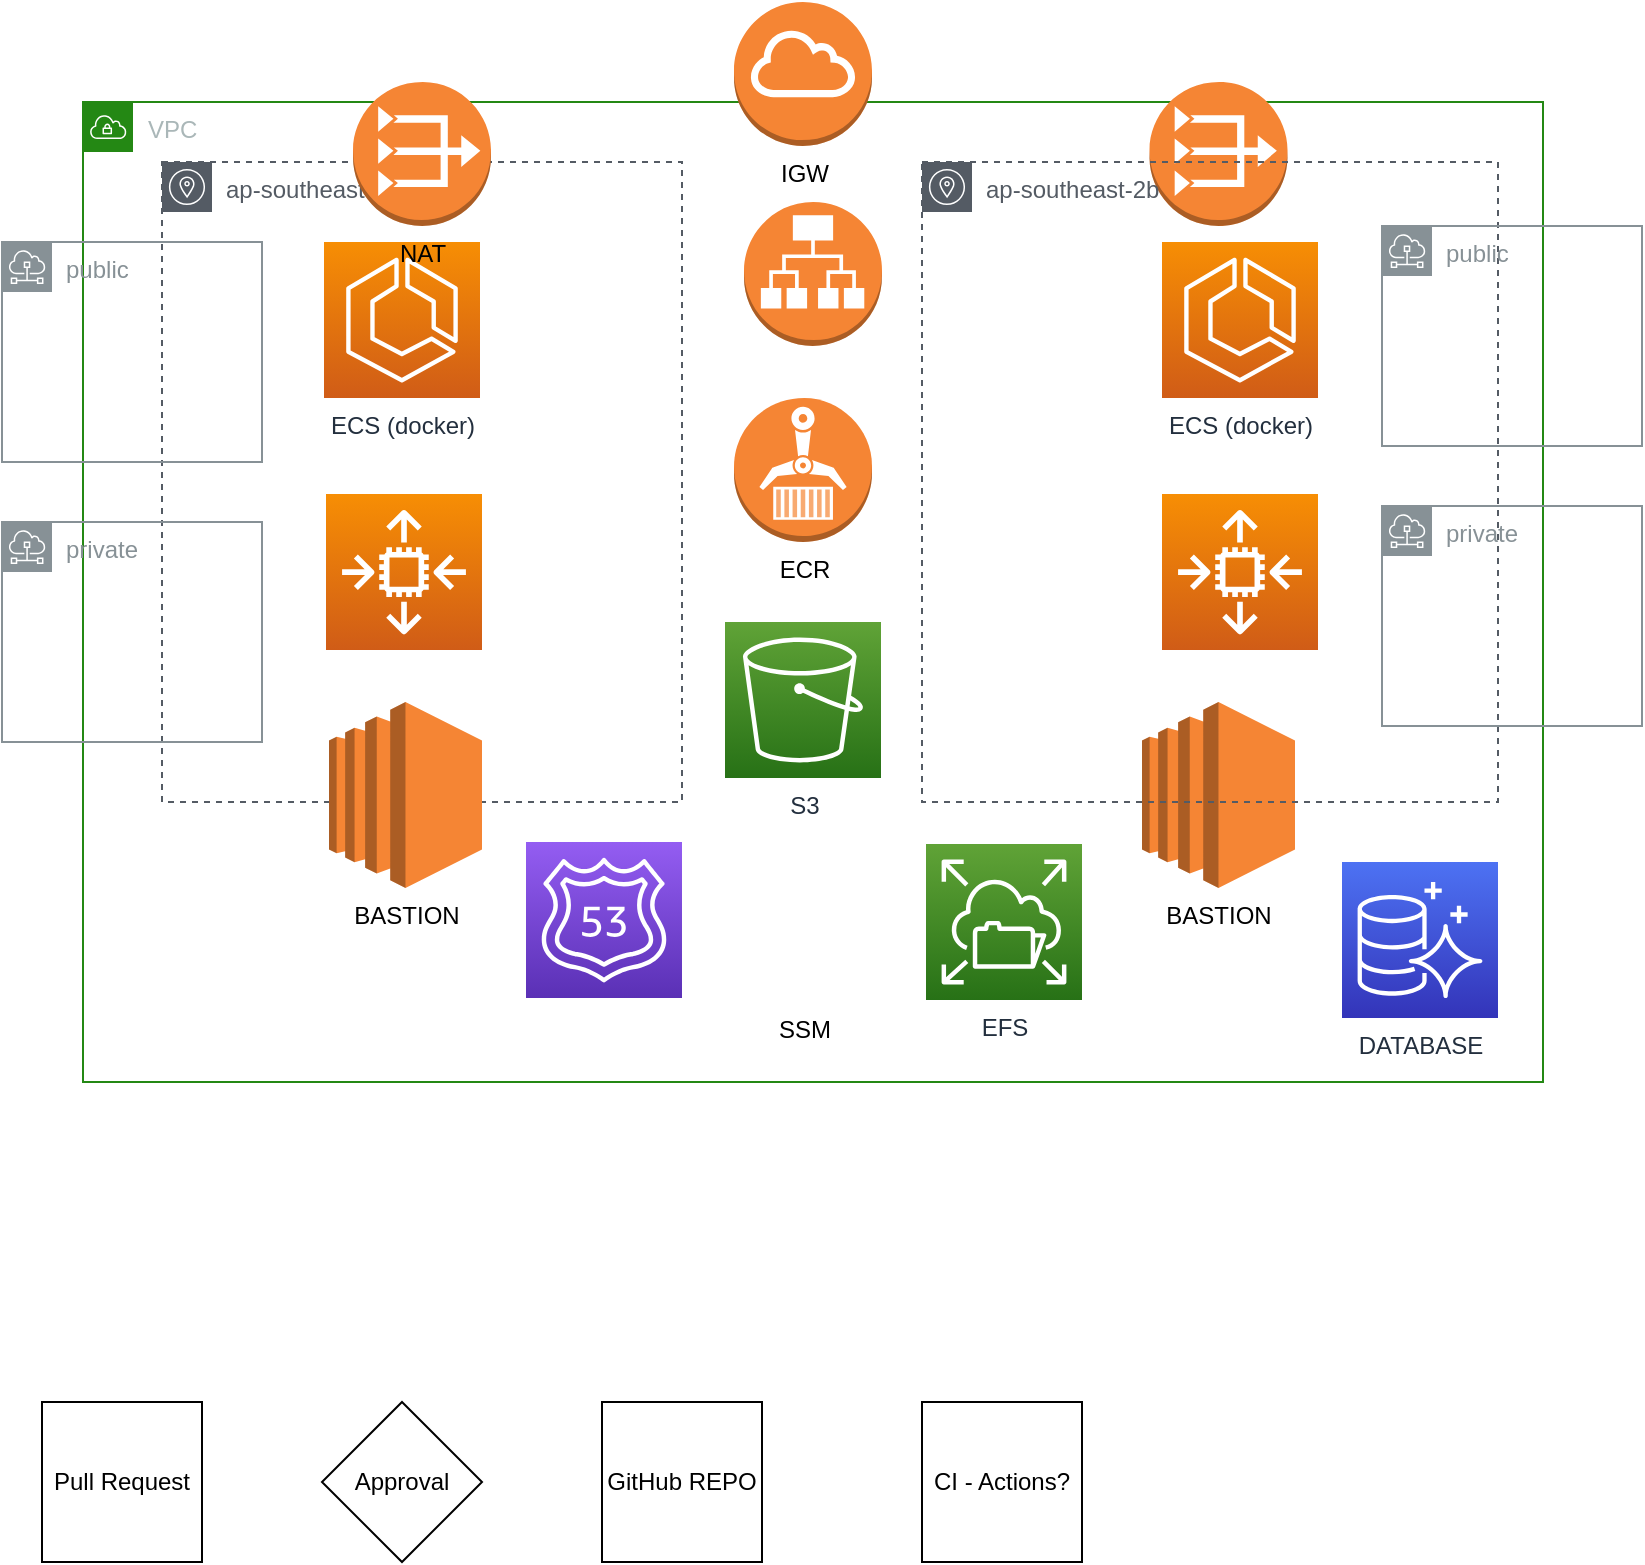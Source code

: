 <mxfile version="13.0.2"><diagram id="B0AT6qZYj2ZKtIrEnEHV" name="Page-1"><mxGraphModel dx="1426" dy="758" grid="1" gridSize="10" guides="1" tooltips="1" connect="1" arrows="1" fold="1" page="1" pageScale="1" pageWidth="850" pageHeight="1100" math="0" shadow="0"><root><mxCell id="0"/><mxCell id="1" parent="0"/><mxCell id="Rw5aXlaxWDGzH1G6Nnuj-2" value="S3" style="outlineConnect=0;fontColor=#232F3E;gradientColor=#60A337;gradientDirection=north;fillColor=#277116;strokeColor=#ffffff;dashed=0;verticalLabelPosition=bottom;verticalAlign=top;align=center;html=1;fontSize=12;fontStyle=0;aspect=fixed;shape=mxgraph.aws4.resourceIcon;resIcon=mxgraph.aws4.s3;" vertex="1" parent="1"><mxGeometry x="381.5" y="530" width="78" height="78" as="geometry"/></mxCell><mxCell id="Rw5aXlaxWDGzH1G6Nnuj-4" value="VPC" style="points=[[0,0],[0.25,0],[0.5,0],[0.75,0],[1,0],[1,0.25],[1,0.5],[1,0.75],[1,1],[0.75,1],[0.5,1],[0.25,1],[0,1],[0,0.75],[0,0.5],[0,0.25]];outlineConnect=0;gradientColor=none;html=1;whiteSpace=wrap;fontSize=12;fontStyle=0;shape=mxgraph.aws4.group;grIcon=mxgraph.aws4.group_vpc;strokeColor=#248814;fillColor=none;verticalAlign=top;align=left;spacingLeft=30;fontColor=#AAB7B8;dashed=0;" vertex="1" parent="1"><mxGeometry x="60.5" y="270" width="730" height="490" as="geometry"/></mxCell><mxCell id="Rw5aXlaxWDGzH1G6Nnuj-5" value="ap-southeast-2a" style="outlineConnect=0;gradientColor=none;html=1;whiteSpace=wrap;fontSize=12;fontStyle=0;shape=mxgraph.aws4.group;grIcon=mxgraph.aws4.group_availability_zone;strokeColor=#545B64;fillColor=none;verticalAlign=top;align=left;spacingLeft=30;fontColor=#545B64;dashed=1;" vertex="1" parent="1"><mxGeometry x="100" y="300" width="260" height="320" as="geometry"/></mxCell><mxCell id="Rw5aXlaxWDGzH1G6Nnuj-6" value="IGW" style="outlineConnect=0;dashed=0;verticalLabelPosition=bottom;verticalAlign=top;align=center;html=1;shape=mxgraph.aws3.internet_gateway;fillColor=#F58534;gradientColor=none;" vertex="1" parent="1"><mxGeometry x="386" y="220" width="69" height="72" as="geometry"/></mxCell><mxCell id="Rw5aXlaxWDGzH1G6Nnuj-7" value="DATABASE" style="outlineConnect=0;fontColor=#232F3E;gradientColor=#4D72F3;gradientDirection=north;fillColor=#3334B9;strokeColor=#ffffff;dashed=0;verticalLabelPosition=bottom;verticalAlign=top;align=center;html=1;fontSize=12;fontStyle=0;aspect=fixed;shape=mxgraph.aws4.resourceIcon;resIcon=mxgraph.aws4.aurora;" vertex="1" parent="1"><mxGeometry x="690" y="650" width="78" height="78" as="geometry"/></mxCell><mxCell id="Rw5aXlaxWDGzH1G6Nnuj-8" value="" style="outlineConnect=0;dashed=0;verticalLabelPosition=bottom;verticalAlign=top;align=center;html=1;shape=mxgraph.aws3.application_load_balancer;fillColor=#F58534;gradientColor=none;" vertex="1" parent="1"><mxGeometry x="391" y="320" width="69" height="72" as="geometry"/></mxCell><mxCell id="Rw5aXlaxWDGzH1G6Nnuj-9" value="ECR" style="outlineConnect=0;dashed=0;verticalLabelPosition=bottom;verticalAlign=top;align=center;html=1;shape=mxgraph.aws3.ecr;fillColor=#F58534;gradientColor=none;" vertex="1" parent="1"><mxGeometry x="386" y="418" width="69" height="72" as="geometry"/></mxCell><mxCell id="Rw5aXlaxWDGzH1G6Nnuj-10" value="" style="outlineConnect=0;fontColor=#232F3E;gradientColor=#F78E04;gradientDirection=north;fillColor=#D05C17;strokeColor=#ffffff;dashed=0;verticalLabelPosition=bottom;verticalAlign=top;align=center;html=1;fontSize=12;fontStyle=0;aspect=fixed;shape=mxgraph.aws4.resourceIcon;resIcon=mxgraph.aws4.auto_scaling2;" vertex="1" parent="1"><mxGeometry x="182" y="466" width="78" height="78" as="geometry"/></mxCell><mxCell id="Rw5aXlaxWDGzH1G6Nnuj-11" value="BASTION" style="outlineConnect=0;dashed=0;verticalLabelPosition=bottom;verticalAlign=top;align=center;html=1;shape=mxgraph.aws3.ec2;fillColor=#F58534;gradientColor=none;" vertex="1" parent="1"><mxGeometry x="590" y="570" width="76.5" height="93" as="geometry"/></mxCell><mxCell id="Rw5aXlaxWDGzH1G6Nnuj-12" value="NAT" style="outlineConnect=0;dashed=0;verticalLabelPosition=bottom;verticalAlign=top;align=center;html=1;shape=mxgraph.aws3.vpc_nat_gateway;fillColor=#F58534;gradientColor=none;" vertex="1" parent="1"><mxGeometry x="593.75" y="260" width="69" height="72" as="geometry"/></mxCell><mxCell id="Rw5aXlaxWDGzH1G6Nnuj-13" value="SSM" style="shape=image;html=1;verticalAlign=top;verticalLabelPosition=bottom;labelBackgroundColor=#ffffff;imageAspect=0;aspect=fixed;image=https://cdn2.iconfinder.com/data/icons/circle-icons-1/64/locked-128.png" vertex="1" parent="1"><mxGeometry x="380.5" y="640" width="80" height="80" as="geometry"/></mxCell><mxCell id="Rw5aXlaxWDGzH1G6Nnuj-14" value="GitHub REPO" style="whiteSpace=wrap;html=1;aspect=fixed;" vertex="1" parent="1"><mxGeometry x="320" y="920" width="80" height="80" as="geometry"/></mxCell><mxCell id="Rw5aXlaxWDGzH1G6Nnuj-15" value="CI - Actions?" style="whiteSpace=wrap;html=1;aspect=fixed;" vertex="1" parent="1"><mxGeometry x="480" y="920" width="80" height="80" as="geometry"/></mxCell><mxCell id="Rw5aXlaxWDGzH1G6Nnuj-17" value="Approval" style="rhombus;whiteSpace=wrap;html=1;" vertex="1" parent="1"><mxGeometry x="180" y="920" width="80" height="80" as="geometry"/></mxCell><mxCell id="Rw5aXlaxWDGzH1G6Nnuj-18" value="Pull Request" style="whiteSpace=wrap;html=1;aspect=fixed;" vertex="1" parent="1"><mxGeometry x="40" y="920" width="80" height="80" as="geometry"/></mxCell><mxCell id="Rw5aXlaxWDGzH1G6Nnuj-20" value="ap-southeast-2b" style="outlineConnect=0;gradientColor=none;html=1;whiteSpace=wrap;fontSize=12;fontStyle=0;shape=mxgraph.aws4.group;grIcon=mxgraph.aws4.group_availability_zone;strokeColor=#545B64;fillColor=none;verticalAlign=top;align=left;spacingLeft=30;fontColor=#545B64;dashed=1;" vertex="1" parent="1"><mxGeometry x="480" y="300" width="288" height="320" as="geometry"/></mxCell><mxCell id="Rw5aXlaxWDGzH1G6Nnuj-1" value="ECS (docker)" style="outlineConnect=0;fontColor=#232F3E;gradientColor=#F78E04;gradientDirection=north;fillColor=#D05C17;strokeColor=#ffffff;dashed=0;verticalLabelPosition=bottom;verticalAlign=top;align=center;html=1;fontSize=12;fontStyle=0;aspect=fixed;shape=mxgraph.aws4.resourceIcon;resIcon=mxgraph.aws4.ecs;" vertex="1" parent="1"><mxGeometry x="181" y="340" width="78" height="78" as="geometry"/></mxCell><mxCell id="Rw5aXlaxWDGzH1G6Nnuj-21" value="ECS (docker)" style="outlineConnect=0;fontColor=#232F3E;gradientColor=#F78E04;gradientDirection=north;fillColor=#D05C17;strokeColor=#ffffff;dashed=0;verticalLabelPosition=bottom;verticalAlign=top;align=center;html=1;fontSize=12;fontStyle=0;aspect=fixed;shape=mxgraph.aws4.resourceIcon;resIcon=mxgraph.aws4.ecs;" vertex="1" parent="1"><mxGeometry x="600" y="340" width="78" height="78" as="geometry"/></mxCell><mxCell id="Rw5aXlaxWDGzH1G6Nnuj-22" value="" style="outlineConnect=0;fontColor=#232F3E;gradientColor=#945DF2;gradientDirection=north;fillColor=#5A30B5;strokeColor=#ffffff;dashed=0;verticalLabelPosition=bottom;verticalAlign=top;align=center;html=1;fontSize=12;fontStyle=0;aspect=fixed;shape=mxgraph.aws4.resourceIcon;resIcon=mxgraph.aws4.route_53;" vertex="1" parent="1"><mxGeometry x="282" y="640" width="78" height="78" as="geometry"/></mxCell><mxCell id="Rw5aXlaxWDGzH1G6Nnuj-23" value="" style="outlineConnect=0;fontColor=#232F3E;gradientColor=#F78E04;gradientDirection=north;fillColor=#D05C17;strokeColor=#ffffff;dashed=0;verticalLabelPosition=bottom;verticalAlign=top;align=center;html=1;fontSize=12;fontStyle=0;aspect=fixed;shape=mxgraph.aws4.resourceIcon;resIcon=mxgraph.aws4.auto_scaling2;" vertex="1" parent="1"><mxGeometry x="600" y="466" width="78" height="78" as="geometry"/></mxCell><mxCell id="Rw5aXlaxWDGzH1G6Nnuj-24" value="BASTION" style="outlineConnect=0;dashed=0;verticalLabelPosition=bottom;verticalAlign=top;align=center;html=1;shape=mxgraph.aws3.ec2;fillColor=#F58534;gradientColor=none;" vertex="1" parent="1"><mxGeometry x="183.5" y="570" width="76.5" height="93" as="geometry"/></mxCell><mxCell id="Rw5aXlaxWDGzH1G6Nnuj-3" value="EFS" style="outlineConnect=0;fontColor=#232F3E;gradientColor=#60A337;gradientDirection=north;fillColor=#277116;strokeColor=#ffffff;dashed=0;verticalLabelPosition=bottom;verticalAlign=top;align=center;html=1;fontSize=12;fontStyle=0;aspect=fixed;shape=mxgraph.aws4.resourceIcon;resIcon=mxgraph.aws4.elastic_file_system;" vertex="1" parent="1"><mxGeometry x="482" y="641" width="78" height="78" as="geometry"/></mxCell><mxCell id="Rw5aXlaxWDGzH1G6Nnuj-26" value="NAT" style="outlineConnect=0;dashed=0;verticalLabelPosition=bottom;verticalAlign=top;align=center;html=1;shape=mxgraph.aws3.vpc_nat_gateway;fillColor=#F58534;gradientColor=none;" vertex="1" parent="1"><mxGeometry x="195.5" y="260" width="69" height="72" as="geometry"/></mxCell><mxCell id="Rw5aXlaxWDGzH1G6Nnuj-27" value="public" style="outlineConnect=0;gradientColor=none;html=1;whiteSpace=wrap;fontSize=12;fontStyle=0;shape=mxgraph.aws4.group;grIcon=mxgraph.aws4.group_subnet;strokeColor=#879196;fillColor=none;verticalAlign=top;align=left;spacingLeft=30;fontColor=#879196;dashed=0;" vertex="1" parent="1"><mxGeometry x="20" y="340" width="130" height="110" as="geometry"/></mxCell><mxCell id="Rw5aXlaxWDGzH1G6Nnuj-28" value="private" style="outlineConnect=0;gradientColor=none;html=1;whiteSpace=wrap;fontSize=12;fontStyle=0;shape=mxgraph.aws4.group;grIcon=mxgraph.aws4.group_subnet;strokeColor=#879196;fillColor=none;verticalAlign=top;align=left;spacingLeft=30;fontColor=#879196;dashed=0;" vertex="1" parent="1"><mxGeometry x="20" y="480" width="130" height="110" as="geometry"/></mxCell><mxCell id="Rw5aXlaxWDGzH1G6Nnuj-29" value="public" style="outlineConnect=0;gradientColor=none;html=1;whiteSpace=wrap;fontSize=12;fontStyle=0;shape=mxgraph.aws4.group;grIcon=mxgraph.aws4.group_subnet;strokeColor=#879196;fillColor=none;verticalAlign=top;align=left;spacingLeft=30;fontColor=#879196;dashed=0;" vertex="1" parent="1"><mxGeometry x="710" y="332" width="130" height="110" as="geometry"/></mxCell><mxCell id="Rw5aXlaxWDGzH1G6Nnuj-30" value="private" style="outlineConnect=0;gradientColor=none;html=1;whiteSpace=wrap;fontSize=12;fontStyle=0;shape=mxgraph.aws4.group;grIcon=mxgraph.aws4.group_subnet;strokeColor=#879196;fillColor=none;verticalAlign=top;align=left;spacingLeft=30;fontColor=#879196;dashed=0;" vertex="1" parent="1"><mxGeometry x="710" y="472" width="130" height="110" as="geometry"/></mxCell></root></mxGraphModel></diagram></mxfile>